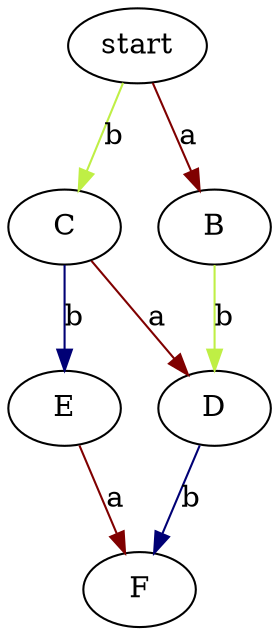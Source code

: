 digraph G {
	"E" -> "F" [label="a", color="#800000"]
	"start" -> "C" [label="b", color="#bfef45"]
	"start" -> "B" [label="a", color="#800000"]
	"D" -> "F" [label="b", color="#000075"]
	"C" -> "E" [label="b", color="#000075"]
	"C" -> "D" [label="a", color="#800000"]
	"B" -> "D" [label="b", color="#bfef45"]
} 
 /* 
	< "E" -"b"-> "C" / < "F" -"a"-> "E"
	< "C" -"b"-> "start" / < "B" -"a"-> "start"
	< "F" -"b"-> "D" / > "E" -"a"-> "F"
	> "D" -"b"-> "F" / < "D" -"a"-> "C"
	< "F" -"a"-> "E" / > "B" -"b"-> "D"
	> "C" -"a"-> "D" / < "E" -"b"-> "C"
	< "B" -"a"-> "start" / < "E" -"b"-> "C"
	> "start" -"a"-> "B" / < "C" -"b"-> "start"
	> "D" -"b"-> "F" / > "E" -"a"-> "F"
	> "E" -"a"-> "F" / < "E" -"b"-> "C"
	< "D" -"b"-> "B" / < "D" -"a"-> "C"
	> "start" -"b"-> "C" / < "D" -"a"-> "C"
	> "B" -"b"-> "D" / > "E" -"a"-> "F"
	< "D" -"b"-> "B" / > "E" -"a"-> "F"
	< "C" -"b"-> "start" / < "D" -"a"-> "C"
	< "D" -"a"-> "C" / < "F" -"b"-> "D"
	< "F" -"a"-> "E" / < "D" -"b"-> "B"
	> "C" -"a"-> "D" / < "C" -"b"-> "start"
	< "E" -"b"-> "C" / < "D" -"a"-> "C"
	> "E" -"a"-> "F" / < "C" -"b"-> "start"
	> "C" -"a"-> "D" / > "B" -"b"-> "D"
	> "C" -"a"-> "D" / > "start" -"b"-> "C"
	> "start" -"a"-> "B" / < "D" -"b"-> "B"
	> "E" -"a"-> "F" / > "start" -"b"-> "C"
	< "F" -"a"-> "E" / > "D" -"b"-> "F"
	< "F" -"a"-> "E" / > "C" -"b"-> "E"
	> "C" -"b"-> "E" / < "B" -"a"-> "start"
	< "B" -"a"-> "start" / < "D" -"b"-> "B"
	> "start" -"a"-> "B" / > "D" -"b"-> "F"
	< "B" -"a"-> "start" / < "F" -"b"-> "D"
	> "start" -"a"-> "B" / > "C" -"b"-> "E"
	< "F" -"b"-> "D" / < "F" -"a"-> "E"
	> "C" -"b"-> "E" / < "D" -"a"-> "C"
	< "F" -"b"-> "D" / > "start" -"a"-> "B"
	< "F" -"b"-> "D" / > "C" -"a"-> "D"
	> "C" -"a"-> "D" / > "C" -"b"-> "E"
	> "E" -"a"-> "F" / > "C" -"b"-> "E"
	< "B" -"a"-> "start" / > "D" -"b"-> "F"
	> "B" -"b"-> "D" / < "B" -"a"-> "start"
	> "start" -"a"-> "B" / < "E" -"b"-> "C"
	> "start" -"b"-> "C" / < "B" -"a"-> "start"
	> "B" -"b"-> "D" / > "start" -"a"-> "B"
	> "D" -"b"-> "F" / > "C" -"a"-> "D"
	> "start" -"b"-> "C" / < "F" -"a"-> "E"
	< "F" -"a"-> "E" / < "C" -"b"-> "start"
	< "D" -"b"-> "B" / > "C" -"a"-> "D"
	< "D" -"a"-> "C" / > "B" -"b"-> "D"
	> "start" -"b"-> "C" / > "start" -"a"-> "B"
*/